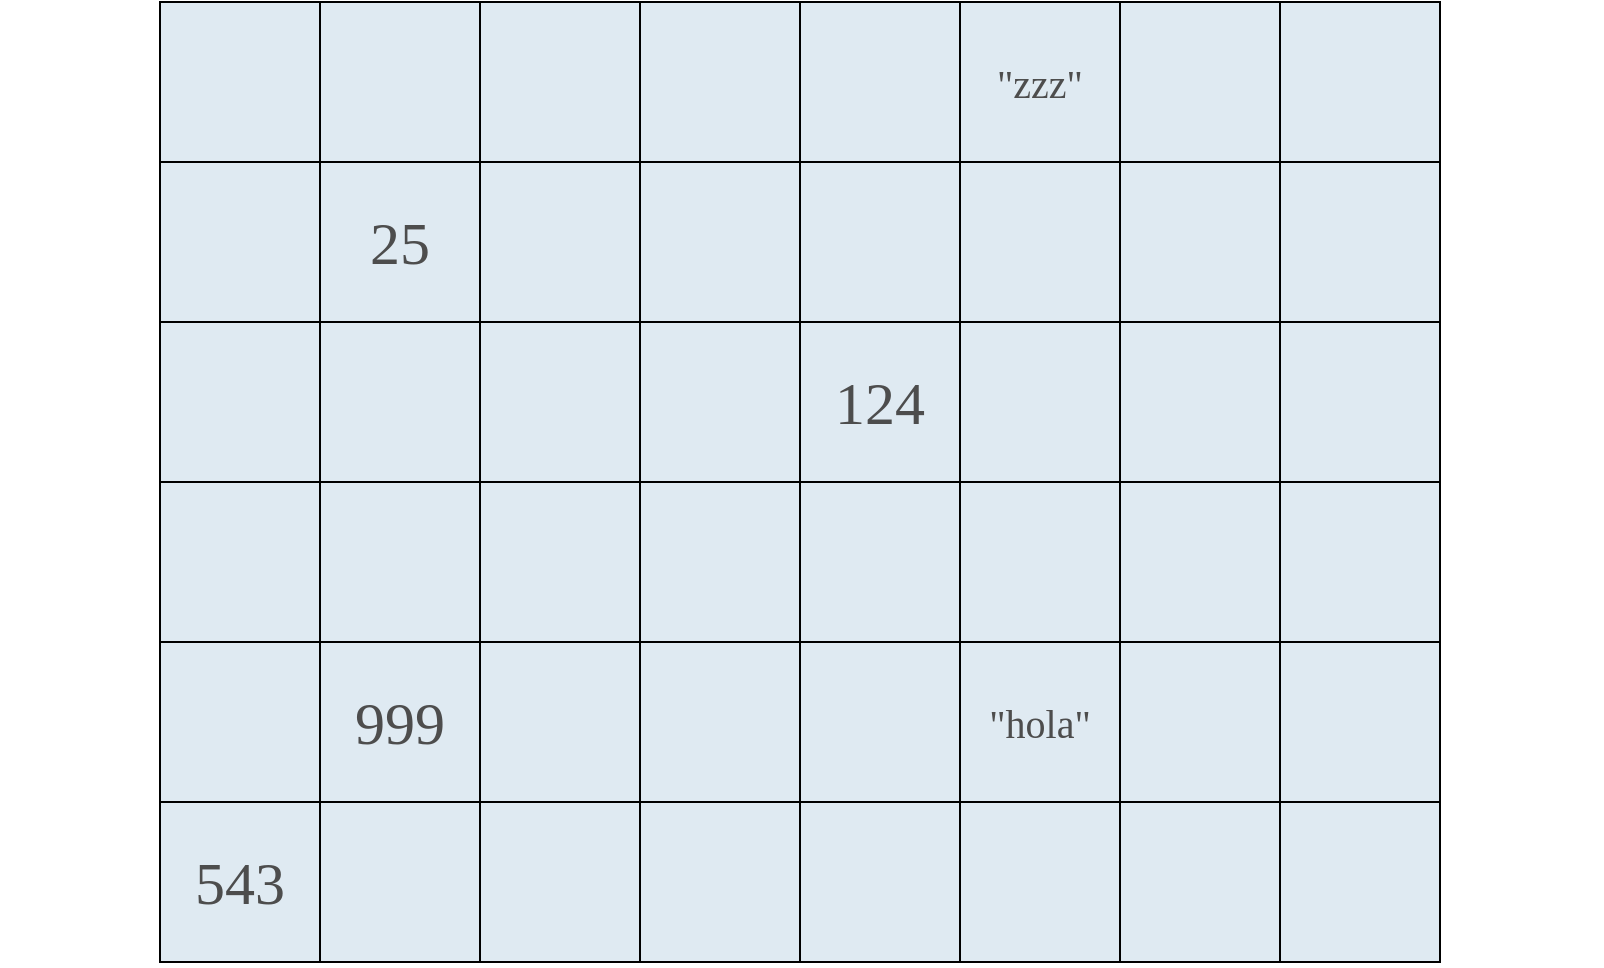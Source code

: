 <mxfile version="28.2.5" pages="4">
  <diagram name="basico" id="Jc4T-eHP2YJlvIB0sYnx">
    <mxGraphModel dx="1370" dy="843" grid="1" gridSize="10" guides="1" tooltips="1" connect="1" arrows="1" fold="1" page="1" pageScale="1" pageWidth="850" pageHeight="1100" math="0" shadow="0">
      <root>
        <mxCell id="0" />
        <mxCell id="1" parent="0" />
        <mxCell id="zV-sob85xFqNXG_wbnmz-1" value="" style="rounded=0;whiteSpace=wrap;html=1;strokeWidth=1;fillColor=#DFEAF2;" parent="1" vertex="1">
          <mxGeometry x="120" y="120" width="80" height="80" as="geometry" />
        </mxCell>
        <mxCell id="zV-sob85xFqNXG_wbnmz-2" value="" style="rounded=0;whiteSpace=wrap;html=1;strokeWidth=1;fillColor=#DFEAF2;" parent="1" vertex="1">
          <mxGeometry x="200" y="120" width="80" height="80" as="geometry" />
        </mxCell>
        <mxCell id="zV-sob85xFqNXG_wbnmz-3" value="" style="rounded=0;whiteSpace=wrap;html=1;strokeWidth=1;fillColor=#DFEAF2;" parent="1" vertex="1">
          <mxGeometry x="280" y="120" width="80" height="80" as="geometry" />
        </mxCell>
        <mxCell id="zV-sob85xFqNXG_wbnmz-4" value="" style="rounded=0;whiteSpace=wrap;html=1;strokeWidth=1;fillColor=#DFEAF2;" parent="1" vertex="1">
          <mxGeometry x="360" y="120" width="80" height="80" as="geometry" />
        </mxCell>
        <mxCell id="zV-sob85xFqNXG_wbnmz-5" value="" style="rounded=0;whiteSpace=wrap;html=1;strokeWidth=1;fillColor=#DFEAF2;" parent="1" vertex="1">
          <mxGeometry x="440" y="120" width="80" height="80" as="geometry" />
        </mxCell>
        <mxCell id="zV-sob85xFqNXG_wbnmz-6" value="&lt;span style=&quot;color: rgb(77, 77, 77); font-family: &amp;quot;Cascadia Code&amp;quot;; font-size: 20px;&quot;&gt;&quot;zzz&quot;&lt;/span&gt;" style="rounded=0;whiteSpace=wrap;html=1;strokeWidth=1;fillColor=#DFEAF2;" parent="1" vertex="1">
          <mxGeometry x="520" y="120" width="80" height="80" as="geometry" />
        </mxCell>
        <mxCell id="zV-sob85xFqNXG_wbnmz-7" value="" style="rounded=0;whiteSpace=wrap;html=1;strokeWidth=1;fillColor=#DFEAF2;" parent="1" vertex="1">
          <mxGeometry x="600" y="120" width="80" height="80" as="geometry" />
        </mxCell>
        <mxCell id="zV-sob85xFqNXG_wbnmz-8" value="" style="rounded=0;whiteSpace=wrap;html=1;strokeWidth=1;fillColor=#DFEAF2;" parent="1" vertex="1">
          <mxGeometry x="680" y="120" width="80" height="80" as="geometry" />
        </mxCell>
        <mxCell id="zV-sob85xFqNXG_wbnmz-10" value="" style="rounded=0;whiteSpace=wrap;html=1;strokeWidth=1;fillColor=#DFEAF2;" parent="1" vertex="1">
          <mxGeometry x="120" y="200" width="80" height="80" as="geometry" />
        </mxCell>
        <mxCell id="zV-sob85xFqNXG_wbnmz-11" value="&lt;span style=&quot;color: rgb(77, 77, 77); font-family: &amp;quot;Cascadia Code&amp;quot;; font-size: 30px;&quot;&gt;25&lt;/span&gt;" style="rounded=0;whiteSpace=wrap;html=1;strokeWidth=1;fillColor=#DFEAF2;" parent="1" vertex="1">
          <mxGeometry x="200" y="200" width="80" height="80" as="geometry" />
        </mxCell>
        <mxCell id="zV-sob85xFqNXG_wbnmz-12" value="" style="rounded=0;whiteSpace=wrap;html=1;strokeWidth=1;fillColor=#DFEAF2;" parent="1" vertex="1">
          <mxGeometry x="280" y="200" width="80" height="80" as="geometry" />
        </mxCell>
        <mxCell id="zV-sob85xFqNXG_wbnmz-13" value="" style="rounded=0;whiteSpace=wrap;html=1;strokeWidth=1;fillColor=#DFEAF2;" parent="1" vertex="1">
          <mxGeometry x="360" y="200" width="80" height="80" as="geometry" />
        </mxCell>
        <mxCell id="zV-sob85xFqNXG_wbnmz-14" value="" style="rounded=0;whiteSpace=wrap;html=1;strokeWidth=1;fillColor=#DFEAF2;" parent="1" vertex="1">
          <mxGeometry x="440" y="200" width="80" height="80" as="geometry" />
        </mxCell>
        <mxCell id="zV-sob85xFqNXG_wbnmz-15" value="" style="rounded=0;whiteSpace=wrap;html=1;strokeWidth=1;fillColor=#DFEAF2;" parent="1" vertex="1">
          <mxGeometry x="520" y="200" width="80" height="80" as="geometry" />
        </mxCell>
        <mxCell id="zV-sob85xFqNXG_wbnmz-16" value="" style="rounded=0;whiteSpace=wrap;html=1;strokeWidth=1;fillColor=#DFEAF2;" parent="1" vertex="1">
          <mxGeometry x="600" y="200" width="80" height="80" as="geometry" />
        </mxCell>
        <mxCell id="zV-sob85xFqNXG_wbnmz-17" value="" style="rounded=0;whiteSpace=wrap;html=1;strokeWidth=1;fillColor=#DFEAF2;" parent="1" vertex="1">
          <mxGeometry x="680" y="200" width="80" height="80" as="geometry" />
        </mxCell>
        <mxCell id="zV-sob85xFqNXG_wbnmz-18" value="" style="rounded=0;whiteSpace=wrap;html=1;strokeWidth=1;fillColor=#DFEAF2;" parent="1" vertex="1">
          <mxGeometry x="120" y="280" width="80" height="80" as="geometry" />
        </mxCell>
        <mxCell id="zV-sob85xFqNXG_wbnmz-19" value="" style="rounded=0;whiteSpace=wrap;html=1;strokeWidth=1;fillColor=#DFEAF2;" parent="1" vertex="1">
          <mxGeometry x="200" y="280" width="80" height="80" as="geometry" />
        </mxCell>
        <mxCell id="zV-sob85xFqNXG_wbnmz-20" value="" style="rounded=0;whiteSpace=wrap;html=1;strokeWidth=1;fillColor=#DFEAF2;" parent="1" vertex="1">
          <mxGeometry x="280" y="280" width="80" height="80" as="geometry" />
        </mxCell>
        <mxCell id="zV-sob85xFqNXG_wbnmz-21" value="" style="rounded=0;whiteSpace=wrap;html=1;strokeWidth=1;fillColor=#DFEAF2;" parent="1" vertex="1">
          <mxGeometry x="360" y="280" width="80" height="80" as="geometry" />
        </mxCell>
        <mxCell id="zV-sob85xFqNXG_wbnmz-22" value="&lt;font face=&quot;Cascadia Code&quot; color=&quot;#4d4d4d&quot;&gt;&lt;span style=&quot;font-size: 30px;&quot;&gt;124&lt;/span&gt;&lt;/font&gt;" style="rounded=0;whiteSpace=wrap;html=1;strokeWidth=1;fillColor=#DFEAF2;" parent="1" vertex="1">
          <mxGeometry x="440" y="280" width="80" height="80" as="geometry" />
        </mxCell>
        <mxCell id="zV-sob85xFqNXG_wbnmz-23" value="" style="rounded=0;whiteSpace=wrap;html=1;strokeWidth=1;fillColor=#DFEAF2;" parent="1" vertex="1">
          <mxGeometry x="520" y="280" width="80" height="80" as="geometry" />
        </mxCell>
        <mxCell id="zV-sob85xFqNXG_wbnmz-24" value="" style="rounded=0;whiteSpace=wrap;html=1;strokeWidth=1;fillColor=#DFEAF2;" parent="1" vertex="1">
          <mxGeometry x="600" y="280" width="80" height="80" as="geometry" />
        </mxCell>
        <mxCell id="zV-sob85xFqNXG_wbnmz-25" value="" style="rounded=0;whiteSpace=wrap;html=1;strokeWidth=1;fillColor=#DFEAF2;" parent="1" vertex="1">
          <mxGeometry x="680" y="280" width="80" height="80" as="geometry" />
        </mxCell>
        <mxCell id="zV-sob85xFqNXG_wbnmz-26" value="" style="rounded=0;whiteSpace=wrap;html=1;strokeWidth=1;fillColor=#DFEAF2;" parent="1" vertex="1">
          <mxGeometry x="120" y="360" width="80" height="80" as="geometry" />
        </mxCell>
        <mxCell id="zV-sob85xFqNXG_wbnmz-27" value="" style="rounded=0;whiteSpace=wrap;html=1;strokeWidth=1;fillColor=#DFEAF2;" parent="1" vertex="1">
          <mxGeometry x="200" y="360" width="80" height="80" as="geometry" />
        </mxCell>
        <mxCell id="zV-sob85xFqNXG_wbnmz-28" value="" style="rounded=0;whiteSpace=wrap;html=1;strokeWidth=1;fillColor=#DFEAF2;" parent="1" vertex="1">
          <mxGeometry x="280" y="360" width="80" height="80" as="geometry" />
        </mxCell>
        <mxCell id="zV-sob85xFqNXG_wbnmz-29" value="" style="rounded=0;whiteSpace=wrap;html=1;strokeWidth=1;fillColor=#DFEAF2;" parent="1" vertex="1">
          <mxGeometry x="360" y="360" width="80" height="80" as="geometry" />
        </mxCell>
        <mxCell id="zV-sob85xFqNXG_wbnmz-30" value="" style="rounded=0;whiteSpace=wrap;html=1;strokeWidth=1;fillColor=#DFEAF2;" parent="1" vertex="1">
          <mxGeometry x="440" y="360" width="80" height="80" as="geometry" />
        </mxCell>
        <mxCell id="zV-sob85xFqNXG_wbnmz-31" value="" style="rounded=0;whiteSpace=wrap;html=1;strokeWidth=1;fillColor=#DFEAF2;" parent="1" vertex="1">
          <mxGeometry x="520" y="360" width="80" height="80" as="geometry" />
        </mxCell>
        <mxCell id="zV-sob85xFqNXG_wbnmz-32" value="" style="rounded=0;whiteSpace=wrap;html=1;strokeWidth=1;fillColor=#DFEAF2;" parent="1" vertex="1">
          <mxGeometry x="600" y="360" width="80" height="80" as="geometry" />
        </mxCell>
        <mxCell id="zV-sob85xFqNXG_wbnmz-33" value="" style="rounded=0;whiteSpace=wrap;html=1;strokeWidth=1;fillColor=#DFEAF2;" parent="1" vertex="1">
          <mxGeometry x="680" y="360" width="80" height="80" as="geometry" />
        </mxCell>
        <mxCell id="zV-sob85xFqNXG_wbnmz-34" value="" style="rounded=0;whiteSpace=wrap;html=1;strokeWidth=1;fillColor=#DFEAF2;" parent="1" vertex="1">
          <mxGeometry x="120" y="440" width="80" height="80" as="geometry" />
        </mxCell>
        <mxCell id="zV-sob85xFqNXG_wbnmz-35" value="&lt;font face=&quot;Cascadia Code&quot; color=&quot;#4d4d4d&quot;&gt;&lt;span style=&quot;font-size: 30px;&quot;&gt;999&lt;/span&gt;&lt;/font&gt;" style="rounded=0;whiteSpace=wrap;html=1;strokeWidth=1;fillColor=#DFEAF2;" parent="1" vertex="1">
          <mxGeometry x="200" y="440" width="80" height="80" as="geometry" />
        </mxCell>
        <mxCell id="zV-sob85xFqNXG_wbnmz-36" value="" style="rounded=0;whiteSpace=wrap;html=1;strokeWidth=1;fillColor=#DFEAF2;" parent="1" vertex="1">
          <mxGeometry x="280" y="440" width="80" height="80" as="geometry" />
        </mxCell>
        <mxCell id="zV-sob85xFqNXG_wbnmz-37" value="" style="rounded=0;whiteSpace=wrap;html=1;strokeWidth=1;fillColor=#DFEAF2;" parent="1" vertex="1">
          <mxGeometry x="360" y="440" width="80" height="80" as="geometry" />
        </mxCell>
        <mxCell id="zV-sob85xFqNXG_wbnmz-38" value="" style="rounded=0;whiteSpace=wrap;html=1;strokeWidth=1;fillColor=#DFEAF2;" parent="1" vertex="1">
          <mxGeometry x="440" y="440" width="80" height="80" as="geometry" />
        </mxCell>
        <mxCell id="zV-sob85xFqNXG_wbnmz-39" value="&lt;span style=&quot;color: rgb(77, 77, 77); font-family: &amp;quot;Cascadia Code&amp;quot;;&quot;&gt;&lt;font style=&quot;font-size: 20px;&quot;&gt;&quot;hola&quot;&lt;/font&gt;&lt;/span&gt;" style="rounded=0;whiteSpace=wrap;html=1;strokeWidth=1;fillColor=#DFEAF2;" parent="1" vertex="1">
          <mxGeometry x="520" y="440" width="80" height="80" as="geometry" />
        </mxCell>
        <mxCell id="zV-sob85xFqNXG_wbnmz-40" value="" style="rounded=0;whiteSpace=wrap;html=1;strokeWidth=1;fillColor=#DFEAF2;" parent="1" vertex="1">
          <mxGeometry x="600" y="440" width="80" height="80" as="geometry" />
        </mxCell>
        <mxCell id="zV-sob85xFqNXG_wbnmz-41" value="" style="rounded=0;whiteSpace=wrap;html=1;strokeWidth=1;fillColor=#DFEAF2;" parent="1" vertex="1">
          <mxGeometry x="680" y="440" width="80" height="80" as="geometry" />
        </mxCell>
        <mxCell id="zV-sob85xFqNXG_wbnmz-42" value="&lt;span style=&quot;color: rgb(77, 77, 77); font-family: &amp;quot;Cascadia Code&amp;quot;; font-size: 30px;&quot;&gt;543&lt;/span&gt;" style="rounded=0;whiteSpace=wrap;html=1;strokeWidth=1;fillColor=#DFEAF2;" parent="1" vertex="1">
          <mxGeometry x="120" y="520" width="80" height="80" as="geometry" />
        </mxCell>
        <mxCell id="zV-sob85xFqNXG_wbnmz-43" value="" style="rounded=0;whiteSpace=wrap;html=1;strokeWidth=1;fillColor=#DFEAF2;" parent="1" vertex="1">
          <mxGeometry x="200" y="520" width="80" height="80" as="geometry" />
        </mxCell>
        <mxCell id="zV-sob85xFqNXG_wbnmz-44" value="" style="rounded=0;whiteSpace=wrap;html=1;strokeWidth=1;fillColor=#DFEAF2;" parent="1" vertex="1">
          <mxGeometry x="280" y="520" width="80" height="80" as="geometry" />
        </mxCell>
        <mxCell id="zV-sob85xFqNXG_wbnmz-45" value="" style="rounded=0;whiteSpace=wrap;html=1;strokeWidth=1;fillColor=#DFEAF2;" parent="1" vertex="1">
          <mxGeometry x="360" y="520" width="80" height="80" as="geometry" />
        </mxCell>
        <mxCell id="zV-sob85xFqNXG_wbnmz-46" value="" style="rounded=0;whiteSpace=wrap;html=1;strokeWidth=1;fillColor=#DFEAF2;" parent="1" vertex="1">
          <mxGeometry x="440" y="520" width="80" height="80" as="geometry" />
        </mxCell>
        <mxCell id="zV-sob85xFqNXG_wbnmz-47" value="" style="rounded=0;whiteSpace=wrap;html=1;strokeWidth=1;fillColor=#DFEAF2;" parent="1" vertex="1">
          <mxGeometry x="520" y="520" width="80" height="80" as="geometry" />
        </mxCell>
        <mxCell id="zV-sob85xFqNXG_wbnmz-48" value="" style="rounded=0;whiteSpace=wrap;html=1;strokeWidth=1;fillColor=#DFEAF2;" parent="1" vertex="1">
          <mxGeometry x="600" y="520" width="80" height="80" as="geometry" />
        </mxCell>
        <mxCell id="zV-sob85xFqNXG_wbnmz-49" value="" style="rounded=0;whiteSpace=wrap;html=1;strokeWidth=1;fillColor=#DFEAF2;" parent="1" vertex="1">
          <mxGeometry x="680" y="520" width="80" height="80" as="geometry" />
        </mxCell>
        <mxCell id="BC9z-7cvc26YT1ajeFVT-1" value="" style="endArrow=none;html=1;rounded=0;strokeColor=none;" edge="1" parent="1">
          <mxGeometry width="50" height="50" relative="1" as="geometry">
            <mxPoint x="40" y="600" as="sourcePoint" />
            <mxPoint x="840" y="601" as="targetPoint" />
          </mxGeometry>
        </mxCell>
      </root>
    </mxGraphModel>
  </diagram>
  <diagram id="eDj4R232rFm1Fa4pN7Cz" name="con_vector">
    <mxGraphModel dx="1612" dy="992" grid="1" gridSize="10" guides="1" tooltips="1" connect="1" arrows="1" fold="1" page="1" pageScale="1" pageWidth="850" pageHeight="1100" math="0" shadow="0">
      <root>
        <mxCell id="0" />
        <mxCell id="1" parent="0" />
        <mxCell id="gF2InX87cvy35xZnVXlS-1" value="" style="rounded=0;whiteSpace=wrap;html=1;strokeWidth=1;fillColor=#DFEAF2;" parent="1" vertex="1">
          <mxGeometry x="200" y="120" width="80" height="80" as="geometry" />
        </mxCell>
        <mxCell id="gF2InX87cvy35xZnVXlS-2" value="" style="rounded=0;whiteSpace=wrap;html=1;strokeWidth=1;fillColor=#DFEAF2;" parent="1" vertex="1">
          <mxGeometry x="280" y="120" width="80" height="80" as="geometry" />
        </mxCell>
        <mxCell id="gF2InX87cvy35xZnVXlS-3" value="" style="rounded=0;whiteSpace=wrap;html=1;strokeWidth=1;fillColor=#DFEAF2;" parent="1" vertex="1">
          <mxGeometry x="360" y="120" width="80" height="80" as="geometry" />
        </mxCell>
        <mxCell id="gF2InX87cvy35xZnVXlS-4" value="&lt;span style=&quot;color: rgb(77, 77, 77); font-family: &amp;quot;Cascadia Code&amp;quot;; font-size: 30px;&quot;&gt;25&lt;/span&gt;" style="rounded=0;whiteSpace=wrap;html=1;strokeWidth=1;fillColor=#DFEAF2;" parent="1" vertex="1">
          <mxGeometry x="440" y="120" width="80" height="80" as="geometry" />
        </mxCell>
        <mxCell id="gF2InX87cvy35xZnVXlS-5" value="" style="rounded=0;whiteSpace=wrap;html=1;strokeWidth=1;fillColor=#DFEAF2;" parent="1" vertex="1">
          <mxGeometry x="520" y="120" width="80" height="80" as="geometry" />
        </mxCell>
        <mxCell id="gF2InX87cvy35xZnVXlS-6" value="&lt;span style=&quot;color: rgb(77, 77, 77); font-family: &amp;quot;Cascadia Code&amp;quot;; font-size: 20px;&quot;&gt;&quot;zzz&quot;&lt;/span&gt;" style="rounded=0;whiteSpace=wrap;html=1;strokeWidth=1;fillColor=#DFEAF2;" parent="1" vertex="1">
          <mxGeometry x="600" y="120" width="80" height="80" as="geometry" />
        </mxCell>
        <mxCell id="gF2InX87cvy35xZnVXlS-7" value="" style="rounded=0;whiteSpace=wrap;html=1;strokeWidth=1;fillColor=#DFEAF2;" parent="1" vertex="1">
          <mxGeometry x="680" y="120" width="80" height="80" as="geometry" />
        </mxCell>
        <mxCell id="gF2InX87cvy35xZnVXlS-8" value="" style="rounded=0;whiteSpace=wrap;html=1;strokeWidth=1;fillColor=#DFEAF2;" parent="1" vertex="1">
          <mxGeometry x="760" y="120" width="80" height="80" as="geometry" />
        </mxCell>
        <mxCell id="gF2InX87cvy35xZnVXlS-9" value="" style="rounded=0;whiteSpace=wrap;html=1;strokeWidth=1;fillColor=#DFEAF2;" parent="1" vertex="1">
          <mxGeometry x="200" y="200" width="80" height="80" as="geometry" />
        </mxCell>
        <mxCell id="gF2InX87cvy35xZnVXlS-10" value="&lt;span style=&quot;color: rgb(77, 77, 77); font-family: &amp;quot;Cascadia Code&amp;quot;; font-size: 30px;&quot;&gt;124&lt;/span&gt;" style="rounded=0;whiteSpace=wrap;html=1;strokeWidth=1;fillColor=#DFEAF2;" parent="1" vertex="1">
          <mxGeometry x="280" y="200" width="80" height="80" as="geometry" />
        </mxCell>
        <mxCell id="gF2InX87cvy35xZnVXlS-11" value="" style="rounded=0;whiteSpace=wrap;html=1;strokeWidth=1;fillColor=#DFEAF2;" parent="1" vertex="1">
          <mxGeometry x="360" y="200" width="80" height="80" as="geometry" />
        </mxCell>
        <mxCell id="gF2InX87cvy35xZnVXlS-12" value="" style="rounded=0;whiteSpace=wrap;html=1;strokeWidth=1;fillColor=#DFEAF2;" parent="1" vertex="1">
          <mxGeometry x="440" y="200" width="80" height="80" as="geometry" />
        </mxCell>
        <mxCell id="gF2InX87cvy35xZnVXlS-13" value="" style="rounded=0;whiteSpace=wrap;html=1;strokeWidth=1;fillColor=#DFEAF2;" parent="1" vertex="1">
          <mxGeometry x="520" y="200" width="80" height="80" as="geometry" />
        </mxCell>
        <mxCell id="gF2InX87cvy35xZnVXlS-14" value="" style="rounded=0;whiteSpace=wrap;html=1;strokeWidth=1;fillColor=#DFEAF2;" parent="1" vertex="1">
          <mxGeometry x="600" y="200" width="80" height="80" as="geometry" />
        </mxCell>
        <mxCell id="gF2InX87cvy35xZnVXlS-15" value="" style="rounded=0;whiteSpace=wrap;html=1;strokeWidth=1;fillColor=#DFEAF2;" parent="1" vertex="1">
          <mxGeometry x="680" y="200" width="80" height="80" as="geometry" />
        </mxCell>
        <mxCell id="gF2InX87cvy35xZnVXlS-16" value="" style="rounded=0;whiteSpace=wrap;html=1;strokeWidth=1;fillColor=#DFEAF2;" parent="1" vertex="1">
          <mxGeometry x="760" y="200" width="80" height="80" as="geometry" />
        </mxCell>
        <mxCell id="gF2InX87cvy35xZnVXlS-22" value="" style="rounded=0;whiteSpace=wrap;html=1;strokeWidth=1;fillColor=#DFEAF2;" parent="1" vertex="1">
          <mxGeometry x="600" y="280" width="80" height="80" as="geometry" />
        </mxCell>
        <mxCell id="gF2InX87cvy35xZnVXlS-23" value="" style="rounded=0;whiteSpace=wrap;html=1;strokeWidth=1;fillColor=#DFEAF2;" parent="1" vertex="1">
          <mxGeometry x="680" y="280" width="80" height="80" as="geometry" />
        </mxCell>
        <mxCell id="gF2InX87cvy35xZnVXlS-24" value="" style="rounded=0;whiteSpace=wrap;html=1;strokeWidth=1;fillColor=#DFEAF2;" parent="1" vertex="1">
          <mxGeometry x="760" y="280" width="80" height="80" as="geometry" />
        </mxCell>
        <mxCell id="gF2InX87cvy35xZnVXlS-25" value="" style="rounded=0;whiteSpace=wrap;html=1;strokeWidth=1;fillColor=#DFEAF2;" parent="1" vertex="1">
          <mxGeometry x="200" y="360" width="80" height="80" as="geometry" />
        </mxCell>
        <mxCell id="gF2InX87cvy35xZnVXlS-26" value="" style="rounded=0;whiteSpace=wrap;html=1;strokeWidth=1;fillColor=#DFEAF2;" parent="1" vertex="1">
          <mxGeometry x="280" y="360" width="80" height="80" as="geometry" />
        </mxCell>
        <mxCell id="gF2InX87cvy35xZnVXlS-27" value="" style="rounded=0;whiteSpace=wrap;html=1;strokeWidth=1;fillColor=#DFEAF2;" parent="1" vertex="1">
          <mxGeometry x="360" y="360" width="80" height="80" as="geometry" />
        </mxCell>
        <mxCell id="gF2InX87cvy35xZnVXlS-28" value="" style="rounded=0;whiteSpace=wrap;html=1;strokeWidth=1;fillColor=#DFEAF2;" parent="1" vertex="1">
          <mxGeometry x="440" y="360" width="80" height="80" as="geometry" />
        </mxCell>
        <mxCell id="gF2InX87cvy35xZnVXlS-29" value="" style="rounded=0;whiteSpace=wrap;html=1;strokeWidth=1;fillColor=#DFEAF2;" parent="1" vertex="1">
          <mxGeometry x="520" y="360" width="80" height="80" as="geometry" />
        </mxCell>
        <mxCell id="gF2InX87cvy35xZnVXlS-30" value="" style="rounded=0;whiteSpace=wrap;html=1;strokeWidth=1;fillColor=#DFEAF2;" parent="1" vertex="1">
          <mxGeometry x="600" y="360" width="80" height="80" as="geometry" />
        </mxCell>
        <mxCell id="gF2InX87cvy35xZnVXlS-31" value="&lt;span style=&quot;color: rgb(77, 77, 77); font-family: &amp;quot;Cascadia Code&amp;quot;; font-size: 20px;&quot;&gt;&quot;hola&quot;&lt;/span&gt;" style="rounded=0;whiteSpace=wrap;html=1;strokeWidth=1;fillColor=#DFEAF2;" parent="1" vertex="1">
          <mxGeometry x="680" y="360" width="80" height="80" as="geometry" />
        </mxCell>
        <mxCell id="gF2InX87cvy35xZnVXlS-32" value="" style="rounded=0;whiteSpace=wrap;html=1;strokeWidth=1;fillColor=#DFEAF2;" parent="1" vertex="1">
          <mxGeometry x="760" y="360" width="80" height="80" as="geometry" />
        </mxCell>
        <mxCell id="gF2InX87cvy35xZnVXlS-33" value="" style="rounded=0;whiteSpace=wrap;html=1;strokeWidth=1;fillColor=#DFEAF2;" parent="1" vertex="1">
          <mxGeometry x="200" y="440" width="80" height="80" as="geometry" />
        </mxCell>
        <mxCell id="gF2InX87cvy35xZnVXlS-34" value="" style="rounded=0;whiteSpace=wrap;html=1;strokeWidth=1;fillColor=#DFEAF2;" parent="1" vertex="1">
          <mxGeometry x="280" y="440" width="80" height="80" as="geometry" />
        </mxCell>
        <mxCell id="gF2InX87cvy35xZnVXlS-35" value="" style="rounded=0;whiteSpace=wrap;html=1;strokeWidth=1;fillColor=#DFEAF2;" parent="1" vertex="1">
          <mxGeometry x="360" y="440" width="80" height="80" as="geometry" />
        </mxCell>
        <mxCell id="gF2InX87cvy35xZnVXlS-36" value="" style="rounded=0;whiteSpace=wrap;html=1;strokeWidth=1;fillColor=#DFEAF2;" parent="1" vertex="1">
          <mxGeometry x="440" y="440" width="80" height="80" as="geometry" />
        </mxCell>
        <mxCell id="gF2InX87cvy35xZnVXlS-37" value="&lt;span style=&quot;color: rgb(77, 77, 77); font-family: &amp;quot;Cascadia Code&amp;quot;; font-size: 30px;&quot;&gt;1&lt;/span&gt;" style="rounded=0;whiteSpace=wrap;html=1;strokeWidth=1;fillColor=#DFEAF2;" parent="1" vertex="1">
          <mxGeometry x="520" y="440" width="80" height="80" as="geometry" />
        </mxCell>
        <mxCell id="gF2InX87cvy35xZnVXlS-38" value="&lt;span style=&quot;color: rgb(77, 77, 77); font-family: &amp;quot;Cascadia Code&amp;quot;; font-size: 30px;&quot;&gt;2&lt;/span&gt;" style="rounded=0;whiteSpace=wrap;html=1;strokeWidth=1;fillColor=#DFEAF2;" parent="1" vertex="1">
          <mxGeometry x="600" y="440" width="80" height="80" as="geometry" />
        </mxCell>
        <mxCell id="gF2InX87cvy35xZnVXlS-39" value="&lt;font face=&quot;Cascadia Code&quot; color=&quot;#4d4d4d&quot;&gt;&lt;span style=&quot;font-size: 30px;&quot;&gt;3&lt;/span&gt;&lt;/font&gt;" style="rounded=0;whiteSpace=wrap;html=1;strokeWidth=1;fillColor=#DFEAF2;" parent="1" vertex="1">
          <mxGeometry x="680" y="440" width="80" height="80" as="geometry" />
        </mxCell>
        <mxCell id="gF2InX87cvy35xZnVXlS-40" value="" style="rounded=0;whiteSpace=wrap;html=1;strokeWidth=1;fillColor=#DFEAF2;" parent="1" vertex="1">
          <mxGeometry x="760" y="440" width="80" height="80" as="geometry" />
        </mxCell>
        <mxCell id="gF2InX87cvy35xZnVXlS-41" value="&lt;span style=&quot;color: rgb(77, 77, 77); font-family: &amp;quot;Cascadia Code&amp;quot;; font-size: 30px;&quot;&gt;1&lt;/span&gt;" style="rounded=0;whiteSpace=wrap;html=1;strokeWidth=1;fillColor=#DFEAF2;" parent="1" vertex="1">
          <mxGeometry x="200" y="520" width="80" height="80" as="geometry" />
        </mxCell>
        <mxCell id="gF2InX87cvy35xZnVXlS-42" value="&lt;span style=&quot;color: rgb(77, 77, 77); font-family: &amp;quot;Cascadia Code&amp;quot;; font-size: 30px;&quot;&gt;10&lt;/span&gt;" style="rounded=0;whiteSpace=wrap;html=1;strokeWidth=1;fillColor=#DFEAF2;" parent="1" vertex="1">
          <mxGeometry x="280" y="520" width="80" height="80" as="geometry" />
        </mxCell>
        <mxCell id="gF2InX87cvy35xZnVXlS-43" value="" style="rounded=0;whiteSpace=wrap;html=1;strokeWidth=1;fillColor=#DFEAF2;" parent="1" vertex="1">
          <mxGeometry x="360" y="520" width="80" height="80" as="geometry" />
        </mxCell>
        <mxCell id="gF2InX87cvy35xZnVXlS-44" value="" style="rounded=0;whiteSpace=wrap;html=1;strokeWidth=1;fillColor=#DFEAF2;" parent="1" vertex="1">
          <mxGeometry x="440" y="520" width="80" height="80" as="geometry" />
        </mxCell>
        <mxCell id="gF2InX87cvy35xZnVXlS-45" value="" style="rounded=0;whiteSpace=wrap;html=1;strokeWidth=1;fillColor=#DFEAF2;" parent="1" vertex="1">
          <mxGeometry x="520" y="520" width="80" height="80" as="geometry" />
        </mxCell>
        <mxCell id="gF2InX87cvy35xZnVXlS-46" value="" style="rounded=0;whiteSpace=wrap;html=1;strokeWidth=1;fillColor=#DFEAF2;" parent="1" vertex="1">
          <mxGeometry x="600" y="520" width="80" height="80" as="geometry" />
        </mxCell>
        <mxCell id="gF2InX87cvy35xZnVXlS-47" value="" style="rounded=0;whiteSpace=wrap;html=1;strokeWidth=1;fillColor=#DFEAF2;" parent="1" vertex="1">
          <mxGeometry x="680" y="520" width="80" height="80" as="geometry" />
        </mxCell>
        <mxCell id="gF2InX87cvy35xZnVXlS-48" value="" style="rounded=0;whiteSpace=wrap;html=1;strokeWidth=1;fillColor=#DFEAF2;" parent="1" vertex="1">
          <mxGeometry x="760" y="520" width="80" height="80" as="geometry" />
        </mxCell>
        <mxCell id="gF2InX87cvy35xZnVXlS-51" value="" style="endArrow=classic;html=1;rounded=0;strokeWidth=4;" parent="1" edge="1">
          <mxGeometry width="50" height="50" relative="1" as="geometry">
            <mxPoint x="125" y="320" as="sourcePoint" />
            <mxPoint x="195" y="319.5" as="targetPoint" />
          </mxGeometry>
        </mxCell>
        <mxCell id="gF2InX87cvy35xZnVXlS-17" value="" style="rounded=0;whiteSpace=wrap;html=1;strokeWidth=3;fillColor=#F8CECC;strokeColor=#B85450;" parent="1" vertex="1">
          <mxGeometry x="200" y="280" width="80" height="80" as="geometry" />
        </mxCell>
        <mxCell id="gF2InX87cvy35xZnVXlS-18" value="" style="rounded=0;whiteSpace=wrap;html=1;strokeWidth=3;fillColor=#F8CECC;strokeColor=#B85450;" parent="1" vertex="1">
          <mxGeometry x="280" y="280" width="80" height="80" as="geometry" />
        </mxCell>
        <mxCell id="gF2InX87cvy35xZnVXlS-19" value="" style="rounded=0;whiteSpace=wrap;html=1;strokeWidth=3;fillColor=#F8CECC;strokeColor=#B85450;" parent="1" vertex="1">
          <mxGeometry x="360" y="280" width="80" height="80" as="geometry" />
        </mxCell>
        <mxCell id="gF2InX87cvy35xZnVXlS-20" value="" style="rounded=0;whiteSpace=wrap;html=1;strokeWidth=3;fillColor=#F8CECC;strokeColor=#B85450;" parent="1" vertex="1">
          <mxGeometry x="440" y="280" width="80" height="80" as="geometry" />
        </mxCell>
        <mxCell id="gF2InX87cvy35xZnVXlS-21" value="" style="rounded=0;whiteSpace=wrap;html=1;strokeWidth=3;fillColor=#F8CECC;strokeColor=#B85450;" parent="1" vertex="1">
          <mxGeometry x="520" y="280" width="80" height="80" as="geometry" />
        </mxCell>
        <mxCell id="ouKjOhksnkRhsKCc3snh-2" value="" style="endArrow=none;html=1;rounded=0;strokeColor=none;" edge="1" parent="1">
          <mxGeometry width="50" height="50" relative="1" as="geometry">
            <mxPoint x="120" y="599" as="sourcePoint" />
            <mxPoint x="920" y="600" as="targetPoint" />
          </mxGeometry>
        </mxCell>
      </root>
    </mxGraphModel>
  </diagram>
  <diagram id="_mYfmvR6Y-iBHnEloCJq" name="con_direcciones">
    <mxGraphModel dx="1370" dy="843" grid="1" gridSize="10" guides="1" tooltips="1" connect="1" arrows="1" fold="1" page="1" pageScale="1" pageWidth="850" pageHeight="1100" math="0" shadow="0">
      <root>
        <mxCell id="0" />
        <mxCell id="1" parent="0" />
        <mxCell id="tWaUp5Hzy-kD1iMuC3j1-1" value="&lt;font style=&quot;font-size: 28px;&quot; face=&quot;Cascadia Code&quot; color=&quot;#4d4d4d&quot;&gt;1010&lt;/font&gt;" style="rounded=0;whiteSpace=wrap;html=1;strokeWidth=1;fillColor=#DFEAF2;" parent="1" vertex="1">
          <mxGeometry x="80" y="240" width="80" height="80" as="geometry" />
        </mxCell>
        <mxCell id="tWaUp5Hzy-kD1iMuC3j1-2" value="&lt;span style=&quot;color: rgb(77, 77, 77); font-family: &amp;quot;Cascadia Code&amp;quot;; font-size: 28px;&quot;&gt;1011&lt;/span&gt;" style="rounded=0;whiteSpace=wrap;html=1;strokeWidth=1;fillColor=#DFEAF2;" parent="1" vertex="1">
          <mxGeometry x="160" y="240" width="80" height="80" as="geometry" />
        </mxCell>
        <mxCell id="tWaUp5Hzy-kD1iMuC3j1-3" value="&lt;span style=&quot;color: rgb(77, 77, 77); font-family: &amp;quot;Cascadia Code&amp;quot;; font-size: 28px;&quot;&gt;1012&lt;/span&gt;" style="rounded=0;whiteSpace=wrap;html=1;strokeWidth=1;fillColor=#DFEAF2;" parent="1" vertex="1">
          <mxGeometry x="240" y="240" width="80" height="80" as="geometry" />
        </mxCell>
        <mxCell id="tWaUp5Hzy-kD1iMuC3j1-4" value="&lt;span style=&quot;color: rgb(77, 77, 77); font-family: &amp;quot;Cascadia Code&amp;quot;; font-size: 28px;&quot;&gt;1013&lt;/span&gt;" style="rounded=0;whiteSpace=wrap;html=1;strokeWidth=1;fillColor=#DFEAF2;" parent="1" vertex="1">
          <mxGeometry x="320" y="240" width="80" height="80" as="geometry" />
        </mxCell>
        <mxCell id="tWaUp5Hzy-kD1iMuC3j1-5" value="&lt;span style=&quot;color: rgb(77, 77, 77); font-family: &amp;quot;Cascadia Code&amp;quot;; font-size: 28px;&quot;&gt;1014&lt;/span&gt;" style="rounded=0;whiteSpace=wrap;html=1;strokeWidth=1;fillColor=#DFEAF2;" parent="1" vertex="1">
          <mxGeometry x="400" y="240" width="80" height="80" as="geometry" />
        </mxCell>
        <mxCell id="tWaUp5Hzy-kD1iMuC3j1-6" value="&lt;span style=&quot;color: rgb(77, 77, 77); font-family: &amp;quot;Cascadia Code&amp;quot;; font-size: 28px;&quot;&gt;1015&lt;/span&gt;" style="rounded=0;whiteSpace=wrap;html=1;strokeWidth=1;fillColor=#DFEAF2;" parent="1" vertex="1">
          <mxGeometry x="480" y="240" width="80" height="80" as="geometry" />
        </mxCell>
        <mxCell id="tWaUp5Hzy-kD1iMuC3j1-7" value="&lt;span style=&quot;color: rgb(77, 77, 77); font-family: &amp;quot;Cascadia Code&amp;quot;; font-size: 28px;&quot;&gt;1016&lt;/span&gt;" style="rounded=0;whiteSpace=wrap;html=1;strokeWidth=1;fillColor=#DFEAF2;" parent="1" vertex="1">
          <mxGeometry x="560" y="240" width="80" height="80" as="geometry" />
        </mxCell>
        <mxCell id="tWaUp5Hzy-kD1iMuC3j1-8" value="&lt;span style=&quot;color: rgb(77, 77, 77); font-family: &amp;quot;Cascadia Code&amp;quot;; font-size: 28px;&quot;&gt;1017&lt;/span&gt;" style="rounded=0;whiteSpace=wrap;html=1;strokeWidth=1;fillColor=#DFEAF2;" parent="1" vertex="1">
          <mxGeometry x="640" y="240" width="80" height="80" as="geometry" />
        </mxCell>
        <mxCell id="tWaUp5Hzy-kD1iMuC3j1-9" value="&lt;span style=&quot;color: rgb(77, 77, 77); font-family: &amp;quot;Cascadia Code&amp;quot;; font-size: 28px;&quot;&gt;1018&lt;/span&gt;" style="rounded=0;whiteSpace=wrap;html=1;strokeWidth=1;fillColor=#DFEAF2;" parent="1" vertex="1">
          <mxGeometry x="80" y="320" width="80" height="80" as="geometry" />
        </mxCell>
        <mxCell id="tWaUp5Hzy-kD1iMuC3j1-10" value="&lt;span style=&quot;color: rgb(77, 77, 77); font-family: &amp;quot;Cascadia Code&amp;quot;; font-size: 28px;&quot;&gt;1019&lt;/span&gt;" style="rounded=0;whiteSpace=wrap;html=1;strokeWidth=1;fillColor=#DFEAF2;" parent="1" vertex="1">
          <mxGeometry x="160" y="320" width="80" height="80" as="geometry" />
        </mxCell>
        <mxCell id="tWaUp5Hzy-kD1iMuC3j1-11" value="&lt;span style=&quot;color: rgb(77, 77, 77); font-family: &amp;quot;Cascadia Code&amp;quot;; font-size: 28px;&quot;&gt;1020&lt;/span&gt;" style="rounded=0;whiteSpace=wrap;html=1;strokeWidth=1;fillColor=#DFEAF2;" parent="1" vertex="1">
          <mxGeometry x="240" y="320" width="80" height="80" as="geometry" />
        </mxCell>
        <mxCell id="tWaUp5Hzy-kD1iMuC3j1-12" value="&lt;span style=&quot;color: rgb(77, 77, 77); font-family: &amp;quot;Cascadia Code&amp;quot;; font-size: 28px;&quot;&gt;1021&lt;/span&gt;" style="rounded=0;whiteSpace=wrap;html=1;strokeWidth=1;fillColor=#DFEAF2;" parent="1" vertex="1">
          <mxGeometry x="320" y="320" width="80" height="80" as="geometry" />
        </mxCell>
        <mxCell id="tWaUp5Hzy-kD1iMuC3j1-13" value="&lt;span style=&quot;color: rgb(77, 77, 77); font-family: &amp;quot;Cascadia Code&amp;quot;; font-size: 28px;&quot;&gt;1022&lt;/span&gt;" style="rounded=0;whiteSpace=wrap;html=1;strokeWidth=1;fillColor=#DFEAF2;" parent="1" vertex="1">
          <mxGeometry x="400" y="320" width="80" height="80" as="geometry" />
        </mxCell>
        <mxCell id="tWaUp5Hzy-kD1iMuC3j1-14" value="&lt;span style=&quot;color: rgb(77, 77, 77); font-family: &amp;quot;Cascadia Code&amp;quot;; font-size: 28px;&quot;&gt;1023&lt;/span&gt;" style="rounded=0;whiteSpace=wrap;html=1;strokeWidth=1;fillColor=#DFEAF2;" parent="1" vertex="1">
          <mxGeometry x="480" y="320" width="80" height="80" as="geometry" />
        </mxCell>
        <mxCell id="tWaUp5Hzy-kD1iMuC3j1-15" value="&lt;span style=&quot;color: rgb(77, 77, 77); font-family: &amp;quot;Cascadia Code&amp;quot;; font-size: 28px;&quot;&gt;1024&lt;/span&gt;" style="rounded=0;whiteSpace=wrap;html=1;strokeWidth=1;fillColor=#DFEAF2;" parent="1" vertex="1">
          <mxGeometry x="560" y="320" width="80" height="80" as="geometry" />
        </mxCell>
        <mxCell id="tWaUp5Hzy-kD1iMuC3j1-16" value="&lt;span style=&quot;color: rgb(77, 77, 77); font-family: &amp;quot;Cascadia Code&amp;quot;; font-size: 28px;&quot;&gt;1025&lt;/span&gt;" style="rounded=0;whiteSpace=wrap;html=1;strokeWidth=1;fillColor=#DFEAF2;" parent="1" vertex="1">
          <mxGeometry x="640" y="320" width="80" height="80" as="geometry" />
        </mxCell>
        <mxCell id="tWaUp5Hzy-kD1iMuC3j1-50" value="&lt;span style=&quot;color: rgb(77, 77, 77); font-family: &amp;quot;Cascadia Code&amp;quot;; font-size: 28px;&quot;&gt;1026&lt;/span&gt;" style="rounded=0;whiteSpace=wrap;html=1;strokeWidth=1;fillColor=#DFEAF2;" parent="1" vertex="1">
          <mxGeometry x="80" y="400" width="80" height="80" as="geometry" />
        </mxCell>
        <mxCell id="tWaUp5Hzy-kD1iMuC3j1-51" value="&lt;span style=&quot;color: rgb(77, 77, 77); font-family: &amp;quot;Cascadia Code&amp;quot;; font-size: 28px;&quot;&gt;1027&lt;/span&gt;" style="rounded=0;whiteSpace=wrap;html=1;strokeWidth=1;fillColor=#DFEAF2;" parent="1" vertex="1">
          <mxGeometry x="160" y="400" width="80" height="80" as="geometry" />
        </mxCell>
        <mxCell id="tWaUp5Hzy-kD1iMuC3j1-52" value="&lt;span style=&quot;color: rgb(77, 77, 77); font-family: &amp;quot;Cascadia Code&amp;quot;; font-size: 28px;&quot;&gt;1028&lt;/span&gt;" style="rounded=0;whiteSpace=wrap;html=1;strokeWidth=1;fillColor=#DFEAF2;" parent="1" vertex="1">
          <mxGeometry x="240" y="400" width="80" height="80" as="geometry" />
        </mxCell>
        <mxCell id="tWaUp5Hzy-kD1iMuC3j1-53" value="&lt;span style=&quot;color: rgb(77, 77, 77); font-family: &amp;quot;Cascadia Code&amp;quot;; font-size: 28px;&quot;&gt;1029&lt;/span&gt;" style="rounded=0;whiteSpace=wrap;html=1;strokeWidth=1;fillColor=#DFEAF2;" parent="1" vertex="1">
          <mxGeometry x="320" y="400" width="80" height="80" as="geometry" />
        </mxCell>
        <mxCell id="tWaUp5Hzy-kD1iMuC3j1-54" value="&lt;span style=&quot;color: rgb(77, 77, 77); font-family: &amp;quot;Cascadia Code&amp;quot;; font-size: 28px;&quot;&gt;1030&lt;/span&gt;" style="rounded=0;whiteSpace=wrap;html=1;strokeWidth=1;fillColor=#DFEAF2;" parent="1" vertex="1">
          <mxGeometry x="400" y="400" width="80" height="80" as="geometry" />
        </mxCell>
        <mxCell id="tWaUp5Hzy-kD1iMuC3j1-55" value="&lt;span style=&quot;color: rgb(77, 77, 77); font-family: &amp;quot;Cascadia Code&amp;quot;; font-size: 28px;&quot;&gt;1031&lt;/span&gt;" style="rounded=0;whiteSpace=wrap;html=1;strokeWidth=1;fillColor=#DFEAF2;" parent="1" vertex="1">
          <mxGeometry x="480" y="400" width="80" height="80" as="geometry" />
        </mxCell>
        <mxCell id="tWaUp5Hzy-kD1iMuC3j1-56" value="&lt;span style=&quot;color: rgb(77, 77, 77); font-family: &amp;quot;Cascadia Code&amp;quot;; font-size: 28px;&quot;&gt;1032&lt;/span&gt;" style="rounded=0;whiteSpace=wrap;html=1;strokeWidth=1;fillColor=#DFEAF2;" parent="1" vertex="1">
          <mxGeometry x="560" y="400" width="80" height="80" as="geometry" />
        </mxCell>
        <mxCell id="tWaUp5Hzy-kD1iMuC3j1-57" value="&lt;span style=&quot;color: rgb(77, 77, 77); font-family: &amp;quot;Cascadia Code&amp;quot;; font-size: 28px;&quot;&gt;1033&lt;/span&gt;" style="rounded=0;whiteSpace=wrap;html=1;strokeWidth=1;fillColor=#DFEAF2;" parent="1" vertex="1">
          <mxGeometry x="640" y="400" width="80" height="80" as="geometry" />
        </mxCell>
        <mxCell id="tWaUp5Hzy-kD1iMuC3j1-58" value="&lt;font style=&quot;font-size: 28px;&quot; face=&quot;Cascadia Code&quot; color=&quot;#4d4d4d&quot;&gt;1034&lt;/font&gt;" style="rounded=0;whiteSpace=wrap;html=1;strokeWidth=1;fillColor=#DFEAF2;" parent="1" vertex="1">
          <mxGeometry x="80" y="480" width="80" height="80" as="geometry" />
        </mxCell>
        <mxCell id="tWaUp5Hzy-kD1iMuC3j1-59" value="&lt;span style=&quot;color: rgb(77, 77, 77); font-family: &amp;quot;Cascadia Code&amp;quot;; font-size: 28px;&quot;&gt;1035&lt;/span&gt;" style="rounded=0;whiteSpace=wrap;html=1;strokeWidth=1;fillColor=#DFEAF2;" parent="1" vertex="1">
          <mxGeometry x="160" y="480" width="80" height="80" as="geometry" />
        </mxCell>
        <mxCell id="tWaUp5Hzy-kD1iMuC3j1-60" value="&lt;span style=&quot;color: rgb(77, 77, 77); font-family: &amp;quot;Cascadia Code&amp;quot;; font-size: 28px;&quot;&gt;1036&lt;/span&gt;" style="rounded=0;whiteSpace=wrap;html=1;strokeWidth=1;fillColor=#DFEAF2;" parent="1" vertex="1">
          <mxGeometry x="240" y="480" width="80" height="80" as="geometry" />
        </mxCell>
        <mxCell id="tWaUp5Hzy-kD1iMuC3j1-61" value="&lt;span style=&quot;color: rgb(77, 77, 77); font-family: &amp;quot;Cascadia Code&amp;quot;; font-size: 28px;&quot;&gt;1037&lt;/span&gt;" style="rounded=0;whiteSpace=wrap;html=1;strokeWidth=1;fillColor=#DFEAF2;" parent="1" vertex="1">
          <mxGeometry x="320" y="480" width="80" height="80" as="geometry" />
        </mxCell>
        <mxCell id="tWaUp5Hzy-kD1iMuC3j1-62" value="&lt;span style=&quot;color: rgb(77, 77, 77); font-family: &amp;quot;Cascadia Code&amp;quot;; font-size: 28px;&quot;&gt;1038&lt;/span&gt;" style="rounded=0;whiteSpace=wrap;html=1;strokeWidth=1;fillColor=#DFEAF2;" parent="1" vertex="1">
          <mxGeometry x="400" y="480" width="80" height="80" as="geometry" />
        </mxCell>
        <mxCell id="tWaUp5Hzy-kD1iMuC3j1-63" value="&lt;span style=&quot;color: rgb(77, 77, 77); font-family: &amp;quot;Cascadia Code&amp;quot;; font-size: 28px;&quot;&gt;1039&lt;/span&gt;" style="rounded=0;whiteSpace=wrap;html=1;strokeWidth=1;fillColor=#DFEAF2;" parent="1" vertex="1">
          <mxGeometry x="480" y="480" width="80" height="80" as="geometry" />
        </mxCell>
        <mxCell id="tWaUp5Hzy-kD1iMuC3j1-64" value="&lt;span style=&quot;color: rgb(77, 77, 77); font-family: &amp;quot;Cascadia Code&amp;quot;; font-size: 28px;&quot;&gt;1040&lt;/span&gt;" style="rounded=0;whiteSpace=wrap;html=1;strokeWidth=1;fillColor=#DFEAF2;" parent="1" vertex="1">
          <mxGeometry x="560" y="480" width="80" height="80" as="geometry" />
        </mxCell>
        <mxCell id="tWaUp5Hzy-kD1iMuC3j1-65" value="&lt;span style=&quot;color: rgb(77, 77, 77); font-family: &amp;quot;Cascadia Code&amp;quot;; font-size: 28px;&quot;&gt;1041&lt;/span&gt;" style="rounded=0;whiteSpace=wrap;html=1;strokeWidth=1;fillColor=#DFEAF2;" parent="1" vertex="1">
          <mxGeometry x="640" y="480" width="80" height="80" as="geometry" />
        </mxCell>
        <mxCell id="tWaUp5Hzy-kD1iMuC3j1-66" value="&lt;span style=&quot;color: rgb(77, 77, 77); font-family: &amp;quot;Cascadia Code&amp;quot;; font-size: 28px;&quot;&gt;1042&lt;/span&gt;" style="rounded=0;whiteSpace=wrap;html=1;strokeWidth=1;fillColor=#DFEAF2;" parent="1" vertex="1">
          <mxGeometry x="80" y="560" width="80" height="80" as="geometry" />
        </mxCell>
        <mxCell id="tWaUp5Hzy-kD1iMuC3j1-67" value="&lt;span style=&quot;color: rgb(77, 77, 77); font-family: &amp;quot;Cascadia Code&amp;quot;; font-size: 28px;&quot;&gt;1043&lt;/span&gt;" style="rounded=0;whiteSpace=wrap;html=1;strokeWidth=1;fillColor=#DFEAF2;" parent="1" vertex="1">
          <mxGeometry x="160" y="560" width="80" height="80" as="geometry" />
        </mxCell>
        <mxCell id="tWaUp5Hzy-kD1iMuC3j1-68" value="&lt;span style=&quot;color: rgb(77, 77, 77); font-family: &amp;quot;Cascadia Code&amp;quot;; font-size: 28px;&quot;&gt;1044&lt;/span&gt;" style="rounded=0;whiteSpace=wrap;html=1;strokeWidth=1;fillColor=#DFEAF2;" parent="1" vertex="1">
          <mxGeometry x="240" y="560" width="80" height="80" as="geometry" />
        </mxCell>
        <mxCell id="tWaUp5Hzy-kD1iMuC3j1-69" value="&lt;span style=&quot;color: rgb(77, 77, 77); font-family: &amp;quot;Cascadia Code&amp;quot;; font-size: 28px;&quot;&gt;1045&lt;/span&gt;" style="rounded=0;whiteSpace=wrap;html=1;strokeWidth=1;fillColor=#DFEAF2;" parent="1" vertex="1">
          <mxGeometry x="320" y="560" width="80" height="80" as="geometry" />
        </mxCell>
        <mxCell id="tWaUp5Hzy-kD1iMuC3j1-70" value="&lt;span style=&quot;color: rgb(77, 77, 77); font-family: &amp;quot;Cascadia Code&amp;quot;; font-size: 28px;&quot;&gt;1046&lt;/span&gt;" style="rounded=0;whiteSpace=wrap;html=1;strokeWidth=1;fillColor=#DFEAF2;" parent="1" vertex="1">
          <mxGeometry x="400" y="560" width="80" height="80" as="geometry" />
        </mxCell>
        <mxCell id="tWaUp5Hzy-kD1iMuC3j1-71" value="&lt;span style=&quot;color: rgb(77, 77, 77); font-family: &amp;quot;Cascadia Code&amp;quot;; font-size: 28px;&quot;&gt;1047&lt;/span&gt;" style="rounded=0;whiteSpace=wrap;html=1;strokeWidth=1;fillColor=#DFEAF2;" parent="1" vertex="1">
          <mxGeometry x="480" y="560" width="80" height="80" as="geometry" />
        </mxCell>
        <mxCell id="tWaUp5Hzy-kD1iMuC3j1-72" value="&lt;span style=&quot;color: rgb(77, 77, 77); font-family: &amp;quot;Cascadia Code&amp;quot;; font-size: 28px;&quot;&gt;1048&lt;/span&gt;" style="rounded=0;whiteSpace=wrap;html=1;strokeWidth=1;fillColor=#DFEAF2;" parent="1" vertex="1">
          <mxGeometry x="560" y="560" width="80" height="80" as="geometry" />
        </mxCell>
        <mxCell id="tWaUp5Hzy-kD1iMuC3j1-73" value="&lt;span style=&quot;color: rgb(77, 77, 77); font-family: &amp;quot;Cascadia Code&amp;quot;; font-size: 28px;&quot;&gt;1049&lt;/span&gt;" style="rounded=0;whiteSpace=wrap;html=1;strokeWidth=1;fillColor=#DFEAF2;" parent="1" vertex="1">
          <mxGeometry x="640" y="560" width="80" height="80" as="geometry" />
        </mxCell>
        <mxCell id="tWaUp5Hzy-kD1iMuC3j1-74" value="&lt;span style=&quot;color: rgb(77, 77, 77); font-family: &amp;quot;Cascadia Code&amp;quot;; font-size: 28px;&quot;&gt;1050&lt;/span&gt;" style="rounded=0;whiteSpace=wrap;html=1;strokeWidth=1;fillColor=#DFEAF2;" parent="1" vertex="1">
          <mxGeometry x="80" y="640" width="80" height="80" as="geometry" />
        </mxCell>
        <mxCell id="tWaUp5Hzy-kD1iMuC3j1-75" value="&lt;span style=&quot;color: rgb(77, 77, 77); font-family: &amp;quot;Cascadia Code&amp;quot;; font-size: 28px;&quot;&gt;1051&lt;/span&gt;" style="rounded=0;whiteSpace=wrap;html=1;strokeWidth=1;fillColor=#DFEAF2;" parent="1" vertex="1">
          <mxGeometry x="160" y="640" width="80" height="80" as="geometry" />
        </mxCell>
        <mxCell id="tWaUp5Hzy-kD1iMuC3j1-76" value="&lt;span style=&quot;color: rgb(77, 77, 77); font-family: &amp;quot;Cascadia Code&amp;quot;; font-size: 28px;&quot;&gt;1052&lt;/span&gt;" style="rounded=0;whiteSpace=wrap;html=1;strokeWidth=1;fillColor=#DFEAF2;" parent="1" vertex="1">
          <mxGeometry x="240" y="640" width="80" height="80" as="geometry" />
        </mxCell>
        <mxCell id="tWaUp5Hzy-kD1iMuC3j1-77" value="&lt;span style=&quot;color: rgb(77, 77, 77); font-family: &amp;quot;Cascadia Code&amp;quot;; font-size: 28px;&quot;&gt;1053&lt;/span&gt;" style="rounded=0;whiteSpace=wrap;html=1;strokeWidth=1;fillColor=#DFEAF2;" parent="1" vertex="1">
          <mxGeometry x="320" y="640" width="80" height="80" as="geometry" />
        </mxCell>
        <mxCell id="tWaUp5Hzy-kD1iMuC3j1-78" value="&lt;span style=&quot;color: rgb(77, 77, 77); font-family: &amp;quot;Cascadia Code&amp;quot;; font-size: 28px;&quot;&gt;1054&lt;/span&gt;" style="rounded=0;whiteSpace=wrap;html=1;strokeWidth=1;fillColor=#DFEAF2;" parent="1" vertex="1">
          <mxGeometry x="400" y="640" width="80" height="80" as="geometry" />
        </mxCell>
        <mxCell id="tWaUp5Hzy-kD1iMuC3j1-79" value="&lt;span style=&quot;color: rgb(77, 77, 77); font-family: &amp;quot;Cascadia Code&amp;quot;; font-size: 28px;&quot;&gt;1055&lt;/span&gt;" style="rounded=0;whiteSpace=wrap;html=1;strokeWidth=1;fillColor=#DFEAF2;" parent="1" vertex="1">
          <mxGeometry x="480" y="640" width="80" height="80" as="geometry" />
        </mxCell>
        <mxCell id="tWaUp5Hzy-kD1iMuC3j1-80" value="&lt;span style=&quot;color: rgb(77, 77, 77); font-family: &amp;quot;Cascadia Code&amp;quot;; font-size: 28px;&quot;&gt;1056&lt;/span&gt;" style="rounded=0;whiteSpace=wrap;html=1;strokeWidth=1;fillColor=#DFEAF2;" parent="1" vertex="1">
          <mxGeometry x="560" y="640" width="80" height="80" as="geometry" />
        </mxCell>
        <mxCell id="tWaUp5Hzy-kD1iMuC3j1-81" value="&lt;span style=&quot;color: rgb(77, 77, 77); font-family: &amp;quot;Cascadia Code&amp;quot;; font-size: 28px;&quot;&gt;1057&lt;/span&gt;" style="rounded=0;whiteSpace=wrap;html=1;strokeWidth=1;fillColor=#DFEAF2;" parent="1" vertex="1">
          <mxGeometry x="640" y="640" width="80" height="80" as="geometry" />
        </mxCell>
        <mxCell id="q3h0LpoC39fgo4vkEPZm-1" value="" style="endArrow=none;html=1;rounded=0;strokeColor=none;" edge="1" parent="1">
          <mxGeometry width="50" height="50" relative="1" as="geometry">
            <mxPoint y="719" as="sourcePoint" />
            <mxPoint x="800" y="720" as="targetPoint" />
          </mxGeometry>
        </mxCell>
      </root>
    </mxGraphModel>
  </diagram>
  <diagram id="4ccsvLGDl8WDFur_BuZQ" name="con_direcciones_resaltadas">
    <mxGraphModel dx="2220" dy="843" grid="1" gridSize="10" guides="1" tooltips="1" connect="1" arrows="1" fold="1" page="1" pageScale="1" pageWidth="850" pageHeight="1100" math="0" shadow="0">
      <root>
        <mxCell id="0" />
        <mxCell id="1" parent="0" />
        <mxCell id="hRygtTTgu_kU0MdKSBwr-6" value="&lt;span style=&quot;color: rgb(77, 77, 77); font-family: &amp;quot;Cascadia Code&amp;quot;; font-size: 28px;&quot;&gt;1015&lt;/span&gt;" style="rounded=0;whiteSpace=wrap;html=1;strokeWidth=1;fillColor=#DFEAF2;" parent="1" vertex="1">
          <mxGeometry x="-360" y="400" width="80" height="80" as="geometry" />
        </mxCell>
        <mxCell id="hRygtTTgu_kU0MdKSBwr-7" value="&lt;span style=&quot;color: rgb(77, 77, 77); font-family: &amp;quot;Cascadia Code&amp;quot;; font-size: 28px;&quot;&gt;1016&lt;/span&gt;" style="rounded=0;whiteSpace=wrap;html=1;strokeWidth=1;fillColor=#DFEAF2;" parent="1" vertex="1">
          <mxGeometry x="-280" y="400" width="80" height="80" as="geometry" />
        </mxCell>
        <mxCell id="hRygtTTgu_kU0MdKSBwr-8" value="&lt;span style=&quot;color: rgb(77, 77, 77); font-family: &amp;quot;Cascadia Code&amp;quot;; font-size: 28px;&quot;&gt;1017&lt;/span&gt;" style="rounded=0;whiteSpace=wrap;html=1;strokeWidth=1;fillColor=#DFEAF2;" parent="1" vertex="1">
          <mxGeometry x="-200" y="400" width="80" height="80" as="geometry" />
        </mxCell>
        <mxCell id="hRygtTTgu_kU0MdKSBwr-9" value="&lt;span style=&quot;color: rgb(77, 77, 77); font-family: &amp;quot;Cascadia Code&amp;quot;; font-size: 28px;&quot;&gt;1018&lt;/span&gt;" style="rounded=0;whiteSpace=wrap;html=1;strokeWidth=1;fillColor=#DFEAF2;" parent="1" vertex="1">
          <mxGeometry x="-760" y="480" width="80" height="80" as="geometry" />
        </mxCell>
        <mxCell id="hRygtTTgu_kU0MdKSBwr-10" value="&lt;span style=&quot;color: rgb(77, 77, 77); font-family: &amp;quot;Cascadia Code&amp;quot;; font-size: 28px;&quot;&gt;1019&lt;/span&gt;" style="rounded=0;whiteSpace=wrap;html=1;strokeWidth=1;fillColor=#DFEAF2;" parent="1" vertex="1">
          <mxGeometry x="-680" y="480" width="80" height="80" as="geometry" />
        </mxCell>
        <mxCell id="hRygtTTgu_kU0MdKSBwr-11" value="&lt;span style=&quot;color: rgb(77, 77, 77); font-family: &amp;quot;Cascadia Code&amp;quot;; font-size: 28px;&quot;&gt;1020&lt;/span&gt;" style="rounded=0;whiteSpace=wrap;html=1;strokeWidth=1;fillColor=#DFEAF2;" parent="1" vertex="1">
          <mxGeometry x="-600" y="480" width="80" height="80" as="geometry" />
        </mxCell>
        <mxCell id="hRygtTTgu_kU0MdKSBwr-12" value="&lt;span style=&quot;color: rgb(77, 77, 77); font-family: &amp;quot;Cascadia Code&amp;quot;; font-size: 28px;&quot;&gt;1021&lt;/span&gt;" style="rounded=0;whiteSpace=wrap;html=1;strokeWidth=1;fillColor=#DFEAF2;" parent="1" vertex="1">
          <mxGeometry x="-520" y="480" width="80" height="80" as="geometry" />
        </mxCell>
        <mxCell id="hRygtTTgu_kU0MdKSBwr-13" value="&lt;span style=&quot;color: rgb(77, 77, 77); font-family: &amp;quot;Cascadia Code&amp;quot;; font-size: 28px;&quot;&gt;1022&lt;/span&gt;" style="rounded=0;whiteSpace=wrap;html=1;strokeWidth=1;fillColor=#DFEAF2;" parent="1" vertex="1">
          <mxGeometry x="-440" y="480" width="80" height="80" as="geometry" />
        </mxCell>
        <mxCell id="hRygtTTgu_kU0MdKSBwr-14" value="&lt;span style=&quot;color: rgb(77, 77, 77); font-family: &amp;quot;Cascadia Code&amp;quot;; font-size: 28px;&quot;&gt;1023&lt;/span&gt;" style="rounded=0;whiteSpace=wrap;html=1;strokeWidth=1;fillColor=#DFEAF2;" parent="1" vertex="1">
          <mxGeometry x="-360" y="480" width="80" height="80" as="geometry" />
        </mxCell>
        <mxCell id="hRygtTTgu_kU0MdKSBwr-15" value="&lt;span style=&quot;color: rgb(77, 77, 77); font-family: &amp;quot;Cascadia Code&amp;quot;; font-size: 28px;&quot;&gt;1024&lt;/span&gt;" style="rounded=0;whiteSpace=wrap;html=1;strokeWidth=1;fillColor=#DFEAF2;" parent="1" vertex="1">
          <mxGeometry x="-280" y="480" width="80" height="80" as="geometry" />
        </mxCell>
        <mxCell id="hRygtTTgu_kU0MdKSBwr-16" value="&lt;span style=&quot;color: rgb(77, 77, 77); font-family: &amp;quot;Cascadia Code&amp;quot;; font-size: 28px;&quot;&gt;1025&lt;/span&gt;" style="rounded=0;whiteSpace=wrap;html=1;strokeWidth=1;fillColor=#DFEAF2;" parent="1" vertex="1">
          <mxGeometry x="-200" y="480" width="80" height="80" as="geometry" />
        </mxCell>
        <mxCell id="hRygtTTgu_kU0MdKSBwr-17" value="&lt;span style=&quot;color: rgb(77, 77, 77); font-family: &amp;quot;Cascadia Code&amp;quot;; font-size: 28px;&quot;&gt;1026&lt;/span&gt;" style="rounded=0;whiteSpace=wrap;html=1;strokeWidth=1;fillColor=#DFEAF2;" parent="1" vertex="1">
          <mxGeometry x="-760" y="560" width="80" height="80" as="geometry" />
        </mxCell>
        <mxCell id="hRygtTTgu_kU0MdKSBwr-18" value="&lt;span style=&quot;color: rgb(77, 77, 77); font-family: &amp;quot;Cascadia Code&amp;quot;; font-size: 28px;&quot;&gt;1027&lt;/span&gt;" style="rounded=0;whiteSpace=wrap;html=1;strokeWidth=1;fillColor=#DFEAF2;" parent="1" vertex="1">
          <mxGeometry x="-680" y="560" width="80" height="80" as="geometry" />
        </mxCell>
        <mxCell id="hRygtTTgu_kU0MdKSBwr-19" value="&lt;span style=&quot;color: rgb(77, 77, 77); font-family: &amp;quot;Cascadia Code&amp;quot;; font-size: 28px;&quot;&gt;1028&lt;/span&gt;" style="rounded=0;whiteSpace=wrap;html=1;strokeWidth=1;fillColor=#DFEAF2;" parent="1" vertex="1">
          <mxGeometry x="-600" y="560" width="80" height="80" as="geometry" />
        </mxCell>
        <mxCell id="hRygtTTgu_kU0MdKSBwr-20" value="&lt;span style=&quot;color: rgb(77, 77, 77); font-family: &amp;quot;Cascadia Code&amp;quot;; font-size: 28px;&quot;&gt;1029&lt;/span&gt;" style="rounded=0;whiteSpace=wrap;html=1;strokeWidth=1;fillColor=#DFEAF2;" parent="1" vertex="1">
          <mxGeometry x="-520" y="560" width="80" height="80" as="geometry" />
        </mxCell>
        <mxCell id="hRygtTTgu_kU0MdKSBwr-21" value="&lt;span style=&quot;color: rgb(77, 77, 77); font-family: &amp;quot;Cascadia Code&amp;quot;; font-size: 28px;&quot;&gt;1030&lt;/span&gt;" style="rounded=0;whiteSpace=wrap;html=1;strokeWidth=1;fillColor=#DFEAF2;" parent="1" vertex="1">
          <mxGeometry x="-440" y="560" width="80" height="80" as="geometry" />
        </mxCell>
        <mxCell id="hRygtTTgu_kU0MdKSBwr-22" value="&lt;span style=&quot;color: rgb(77, 77, 77); font-family: &amp;quot;Cascadia Code&amp;quot;; font-size: 28px;&quot;&gt;1031&lt;/span&gt;" style="rounded=0;whiteSpace=wrap;html=1;strokeWidth=1;fillColor=#DFEAF2;" parent="1" vertex="1">
          <mxGeometry x="-360" y="560" width="80" height="80" as="geometry" />
        </mxCell>
        <mxCell id="hRygtTTgu_kU0MdKSBwr-23" value="&lt;span style=&quot;color: rgb(77, 77, 77); font-family: &amp;quot;Cascadia Code&amp;quot;; font-size: 28px;&quot;&gt;1032&lt;/span&gt;" style="rounded=0;whiteSpace=wrap;html=1;strokeWidth=1;fillColor=#DFEAF2;" parent="1" vertex="1">
          <mxGeometry x="-280" y="560" width="80" height="80" as="geometry" />
        </mxCell>
        <mxCell id="hRygtTTgu_kU0MdKSBwr-24" value="&lt;span style=&quot;color: rgb(77, 77, 77); font-family: &amp;quot;Cascadia Code&amp;quot;; font-size: 28px;&quot;&gt;1033&lt;/span&gt;" style="rounded=0;whiteSpace=wrap;html=1;strokeWidth=1;fillColor=#DFEAF2;" parent="1" vertex="1">
          <mxGeometry x="-200" y="560" width="80" height="80" as="geometry" />
        </mxCell>
        <mxCell id="hRygtTTgu_kU0MdKSBwr-25" value="&lt;font style=&quot;font-size: 28px;&quot; face=&quot;Cascadia Code&quot; color=&quot;#4d4d4d&quot;&gt;1034&lt;/font&gt;" style="rounded=0;whiteSpace=wrap;html=1;strokeWidth=1;fillColor=#DFEAF2;" parent="1" vertex="1">
          <mxGeometry x="-760" y="640" width="80" height="80" as="geometry" />
        </mxCell>
        <mxCell id="hRygtTTgu_kU0MdKSBwr-26" value="&lt;span style=&quot;color: rgb(77, 77, 77); font-family: &amp;quot;Cascadia Code&amp;quot;; font-size: 28px;&quot;&gt;1035&lt;/span&gt;" style="rounded=0;whiteSpace=wrap;html=1;strokeWidth=1;fillColor=#DFEAF2;" parent="1" vertex="1">
          <mxGeometry x="-680" y="640" width="80" height="80" as="geometry" />
        </mxCell>
        <mxCell id="hRygtTTgu_kU0MdKSBwr-27" value="&lt;span style=&quot;color: rgb(77, 77, 77); font-family: &amp;quot;Cascadia Code&amp;quot;; font-size: 28px;&quot;&gt;1036&lt;/span&gt;" style="rounded=0;whiteSpace=wrap;html=1;strokeWidth=1;fillColor=#DFEAF2;" parent="1" vertex="1">
          <mxGeometry x="-600" y="640" width="80" height="80" as="geometry" />
        </mxCell>
        <mxCell id="hRygtTTgu_kU0MdKSBwr-28" value="&lt;span style=&quot;color: rgb(77, 77, 77); font-family: &amp;quot;Cascadia Code&amp;quot;; font-size: 28px;&quot;&gt;1037&lt;/span&gt;" style="rounded=0;whiteSpace=wrap;html=1;strokeWidth=1;fillColor=#DFEAF2;" parent="1" vertex="1">
          <mxGeometry x="-520" y="640" width="80" height="80" as="geometry" />
        </mxCell>
        <mxCell id="hRygtTTgu_kU0MdKSBwr-29" value="&lt;span style=&quot;color: rgb(77, 77, 77); font-family: &amp;quot;Cascadia Code&amp;quot;; font-size: 28px;&quot;&gt;1038&lt;/span&gt;" style="rounded=0;whiteSpace=wrap;html=1;strokeWidth=1;fillColor=#DFEAF2;" parent="1" vertex="1">
          <mxGeometry x="-440" y="640" width="80" height="80" as="geometry" />
        </mxCell>
        <mxCell id="hRygtTTgu_kU0MdKSBwr-30" value="&lt;span style=&quot;color: rgb(77, 77, 77); font-family: &amp;quot;Cascadia Code&amp;quot;; font-size: 28px;&quot;&gt;1039&lt;/span&gt;" style="rounded=0;whiteSpace=wrap;html=1;strokeWidth=1;fillColor=#DFEAF2;" parent="1" vertex="1">
          <mxGeometry x="-360" y="640" width="80" height="80" as="geometry" />
        </mxCell>
        <mxCell id="hRygtTTgu_kU0MdKSBwr-31" value="&lt;span style=&quot;color: rgb(77, 77, 77); font-family: &amp;quot;Cascadia Code&amp;quot;; font-size: 28px;&quot;&gt;1040&lt;/span&gt;" style="rounded=0;whiteSpace=wrap;html=1;strokeWidth=1;fillColor=#DFEAF2;" parent="1" vertex="1">
          <mxGeometry x="-280" y="640" width="80" height="80" as="geometry" />
        </mxCell>
        <mxCell id="hRygtTTgu_kU0MdKSBwr-32" value="&lt;span style=&quot;color: rgb(77, 77, 77); font-family: &amp;quot;Cascadia Code&amp;quot;; font-size: 28px;&quot;&gt;1041&lt;/span&gt;" style="rounded=0;whiteSpace=wrap;html=1;strokeWidth=1;fillColor=#DFEAF2;" parent="1" vertex="1">
          <mxGeometry x="-200" y="640" width="80" height="80" as="geometry" />
        </mxCell>
        <mxCell id="hRygtTTgu_kU0MdKSBwr-33" value="&lt;span style=&quot;color: rgb(77, 77, 77); font-family: &amp;quot;Cascadia Code&amp;quot;; font-size: 28px;&quot;&gt;1042&lt;/span&gt;" style="rounded=0;whiteSpace=wrap;html=1;strokeWidth=1;fillColor=#DFEAF2;" parent="1" vertex="1">
          <mxGeometry x="-760" y="720" width="80" height="80" as="geometry" />
        </mxCell>
        <mxCell id="hRygtTTgu_kU0MdKSBwr-34" value="&lt;span style=&quot;color: rgb(77, 77, 77); font-family: &amp;quot;Cascadia Code&amp;quot;; font-size: 28px;&quot;&gt;1043&lt;/span&gt;" style="rounded=0;whiteSpace=wrap;html=1;strokeWidth=1;fillColor=#DFEAF2;" parent="1" vertex="1">
          <mxGeometry x="-680" y="720" width="80" height="80" as="geometry" />
        </mxCell>
        <mxCell id="hRygtTTgu_kU0MdKSBwr-35" value="&lt;span style=&quot;color: rgb(77, 77, 77); font-family: &amp;quot;Cascadia Code&amp;quot;; font-size: 28px;&quot;&gt;1044&lt;/span&gt;" style="rounded=0;whiteSpace=wrap;html=1;strokeWidth=1;fillColor=#DFEAF2;" parent="1" vertex="1">
          <mxGeometry x="-600" y="720" width="80" height="80" as="geometry" />
        </mxCell>
        <mxCell id="hRygtTTgu_kU0MdKSBwr-36" value="&lt;span style=&quot;color: rgb(77, 77, 77); font-family: &amp;quot;Cascadia Code&amp;quot;; font-size: 28px;&quot;&gt;1045&lt;/span&gt;" style="rounded=0;whiteSpace=wrap;html=1;strokeWidth=1;fillColor=#DFEAF2;" parent="1" vertex="1">
          <mxGeometry x="-520" y="720" width="80" height="80" as="geometry" />
        </mxCell>
        <mxCell id="hRygtTTgu_kU0MdKSBwr-37" value="&lt;span style=&quot;color: rgb(77, 77, 77); font-family: &amp;quot;Cascadia Code&amp;quot;; font-size: 28px;&quot;&gt;1046&lt;/span&gt;" style="rounded=0;whiteSpace=wrap;html=1;strokeWidth=1;fillColor=#DFEAF2;" parent="1" vertex="1">
          <mxGeometry x="-440" y="720" width="80" height="80" as="geometry" />
        </mxCell>
        <mxCell id="hRygtTTgu_kU0MdKSBwr-38" value="&lt;span style=&quot;color: rgb(77, 77, 77); font-family: &amp;quot;Cascadia Code&amp;quot;; font-size: 28px;&quot;&gt;1047&lt;/span&gt;" style="rounded=0;whiteSpace=wrap;html=1;strokeWidth=1;fillColor=#DFEAF2;" parent="1" vertex="1">
          <mxGeometry x="-360" y="720" width="80" height="80" as="geometry" />
        </mxCell>
        <mxCell id="hRygtTTgu_kU0MdKSBwr-39" value="&lt;span style=&quot;color: rgb(77, 77, 77); font-family: &amp;quot;Cascadia Code&amp;quot;; font-size: 28px;&quot;&gt;1048&lt;/span&gt;" style="rounded=0;whiteSpace=wrap;html=1;strokeWidth=1;fillColor=#DFEAF2;" parent="1" vertex="1">
          <mxGeometry x="-280" y="720" width="80" height="80" as="geometry" />
        </mxCell>
        <mxCell id="hRygtTTgu_kU0MdKSBwr-40" value="&lt;span style=&quot;color: rgb(77, 77, 77); font-family: &amp;quot;Cascadia Code&amp;quot;; font-size: 28px;&quot;&gt;1049&lt;/span&gt;" style="rounded=0;whiteSpace=wrap;html=1;strokeWidth=1;fillColor=#DFEAF2;" parent="1" vertex="1">
          <mxGeometry x="-200" y="720" width="80" height="80" as="geometry" />
        </mxCell>
        <mxCell id="hRygtTTgu_kU0MdKSBwr-41" value="&lt;span style=&quot;color: rgb(77, 77, 77); font-family: &amp;quot;Cascadia Code&amp;quot;; font-size: 28px;&quot;&gt;1050&lt;/span&gt;" style="rounded=0;whiteSpace=wrap;html=1;strokeWidth=1;fillColor=#DFEAF2;" parent="1" vertex="1">
          <mxGeometry x="-760" y="800" width="80" height="80" as="geometry" />
        </mxCell>
        <mxCell id="hRygtTTgu_kU0MdKSBwr-42" value="&lt;span style=&quot;color: rgb(77, 77, 77); font-family: &amp;quot;Cascadia Code&amp;quot;; font-size: 28px;&quot;&gt;1051&lt;/span&gt;" style="rounded=0;whiteSpace=wrap;html=1;strokeWidth=1;fillColor=#DFEAF2;" parent="1" vertex="1">
          <mxGeometry x="-680" y="800" width="80" height="80" as="geometry" />
        </mxCell>
        <mxCell id="hRygtTTgu_kU0MdKSBwr-43" value="&lt;span style=&quot;color: rgb(77, 77, 77); font-family: &amp;quot;Cascadia Code&amp;quot;; font-size: 28px;&quot;&gt;1052&lt;/span&gt;" style="rounded=0;whiteSpace=wrap;html=1;strokeWidth=1;fillColor=#DFEAF2;" parent="1" vertex="1">
          <mxGeometry x="-600" y="800" width="80" height="80" as="geometry" />
        </mxCell>
        <mxCell id="hRygtTTgu_kU0MdKSBwr-44" value="&lt;span style=&quot;color: rgb(77, 77, 77); font-family: &amp;quot;Cascadia Code&amp;quot;; font-size: 28px;&quot;&gt;1053&lt;/span&gt;" style="rounded=0;whiteSpace=wrap;html=1;strokeWidth=1;fillColor=#DFEAF2;" parent="1" vertex="1">
          <mxGeometry x="-520" y="800" width="80" height="80" as="geometry" />
        </mxCell>
        <mxCell id="hRygtTTgu_kU0MdKSBwr-45" value="&lt;span style=&quot;color: rgb(77, 77, 77); font-family: &amp;quot;Cascadia Code&amp;quot;; font-size: 28px;&quot;&gt;1054&lt;/span&gt;" style="rounded=0;whiteSpace=wrap;html=1;strokeWidth=1;fillColor=#DFEAF2;" parent="1" vertex="1">
          <mxGeometry x="-440" y="800" width="80" height="80" as="geometry" />
        </mxCell>
        <mxCell id="hRygtTTgu_kU0MdKSBwr-46" value="&lt;span style=&quot;color: rgb(77, 77, 77); font-family: &amp;quot;Cascadia Code&amp;quot;; font-size: 28px;&quot;&gt;1055&lt;/span&gt;" style="rounded=0;whiteSpace=wrap;html=1;strokeWidth=1;fillColor=#DFEAF2;" parent="1" vertex="1">
          <mxGeometry x="-360" y="800" width="80" height="80" as="geometry" />
        </mxCell>
        <mxCell id="hRygtTTgu_kU0MdKSBwr-47" value="&lt;span style=&quot;color: rgb(77, 77, 77); font-family: &amp;quot;Cascadia Code&amp;quot;; font-size: 28px;&quot;&gt;1056&lt;/span&gt;" style="rounded=0;whiteSpace=wrap;html=1;strokeWidth=1;fillColor=#DFEAF2;" parent="1" vertex="1">
          <mxGeometry x="-280" y="800" width="80" height="80" as="geometry" />
        </mxCell>
        <mxCell id="hRygtTTgu_kU0MdKSBwr-48" value="&lt;span style=&quot;color: rgb(77, 77, 77); font-family: &amp;quot;Cascadia Code&amp;quot;; font-size: 28px;&quot;&gt;1057&lt;/span&gt;" style="rounded=0;whiteSpace=wrap;html=1;strokeWidth=1;fillColor=#DFEAF2;" parent="1" vertex="1">
          <mxGeometry x="-200" y="800" width="80" height="80" as="geometry" />
        </mxCell>
        <mxCell id="hRygtTTgu_kU0MdKSBwr-1" value="&lt;font style=&quot;font-size: 28px; color: rgb(184, 84, 80);&quot; face=&quot;Cascadia Code&quot;&gt;1010&lt;/font&gt;" style="rounded=0;whiteSpace=wrap;html=1;strokeWidth=3;fillColor=#F8CECC;strokeColor=#B85450;" parent="1" vertex="1">
          <mxGeometry x="-760" y="400" width="80" height="80" as="geometry" />
        </mxCell>
        <mxCell id="hRygtTTgu_kU0MdKSBwr-2" value="&lt;span style=&quot;font-family: &amp;quot;Cascadia Code&amp;quot;; font-size: 28px;&quot;&gt;&lt;font style=&quot;color: rgb(184, 84, 80);&quot;&gt;1011&lt;/font&gt;&lt;/span&gt;" style="rounded=0;whiteSpace=wrap;html=1;strokeWidth=3;fillColor=#F8CECC;strokeColor=#B85450;" parent="1" vertex="1">
          <mxGeometry x="-680" y="400" width="80" height="80" as="geometry" />
        </mxCell>
        <mxCell id="hRygtTTgu_kU0MdKSBwr-3" value="&lt;span style=&quot;font-family: &amp;quot;Cascadia Code&amp;quot;; font-size: 28px;&quot;&gt;1012&lt;/span&gt;" style="rounded=0;whiteSpace=wrap;html=1;strokeWidth=3;fillColor=#F8CECC;strokeColor=#B85450;fontColor=#B85450;" parent="1" vertex="1">
          <mxGeometry x="-600" y="400" width="80" height="80" as="geometry" />
        </mxCell>
        <mxCell id="hRygtTTgu_kU0MdKSBwr-4" value="&lt;span style=&quot;font-family: &amp;quot;Cascadia Code&amp;quot;; font-size: 28px;&quot;&gt;1013&lt;/span&gt;" style="rounded=0;whiteSpace=wrap;html=1;strokeWidth=3;fillColor=#F8CECC;strokeColor=#B85450;fontColor=#B85450;" parent="1" vertex="1">
          <mxGeometry x="-520" y="400" width="80" height="80" as="geometry" />
        </mxCell>
        <mxCell id="hRygtTTgu_kU0MdKSBwr-5" value="&lt;span style=&quot;font-family: &amp;quot;Cascadia Code&amp;quot;; font-size: 28px;&quot;&gt;1014&lt;/span&gt;" style="rounded=0;whiteSpace=wrap;html=1;strokeWidth=3;fillColor=#F8CECC;strokeColor=#B85450;fontColor=#B85450;" parent="1" vertex="1">
          <mxGeometry x="-440" y="400" width="80" height="80" as="geometry" />
        </mxCell>
        <mxCell id="9j1ilMVO2_d6a8PwwBOR-1" value="" style="endArrow=none;html=1;rounded=0;strokeColor=none;" edge="1" parent="1">
          <mxGeometry width="50" height="50" relative="1" as="geometry">
            <mxPoint x="-840" y="879" as="sourcePoint" />
            <mxPoint x="-40" y="880" as="targetPoint" />
          </mxGeometry>
        </mxCell>
      </root>
    </mxGraphModel>
  </diagram>
</mxfile>
